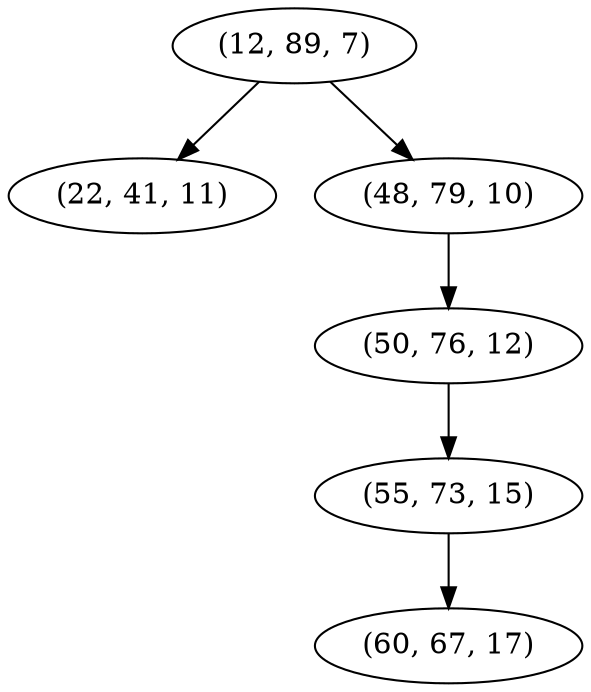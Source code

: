 digraph tree {
    "(12, 89, 7)";
    "(22, 41, 11)";
    "(48, 79, 10)";
    "(50, 76, 12)";
    "(55, 73, 15)";
    "(60, 67, 17)";
    "(12, 89, 7)" -> "(22, 41, 11)";
    "(12, 89, 7)" -> "(48, 79, 10)";
    "(48, 79, 10)" -> "(50, 76, 12)";
    "(50, 76, 12)" -> "(55, 73, 15)";
    "(55, 73, 15)" -> "(60, 67, 17)";
}
